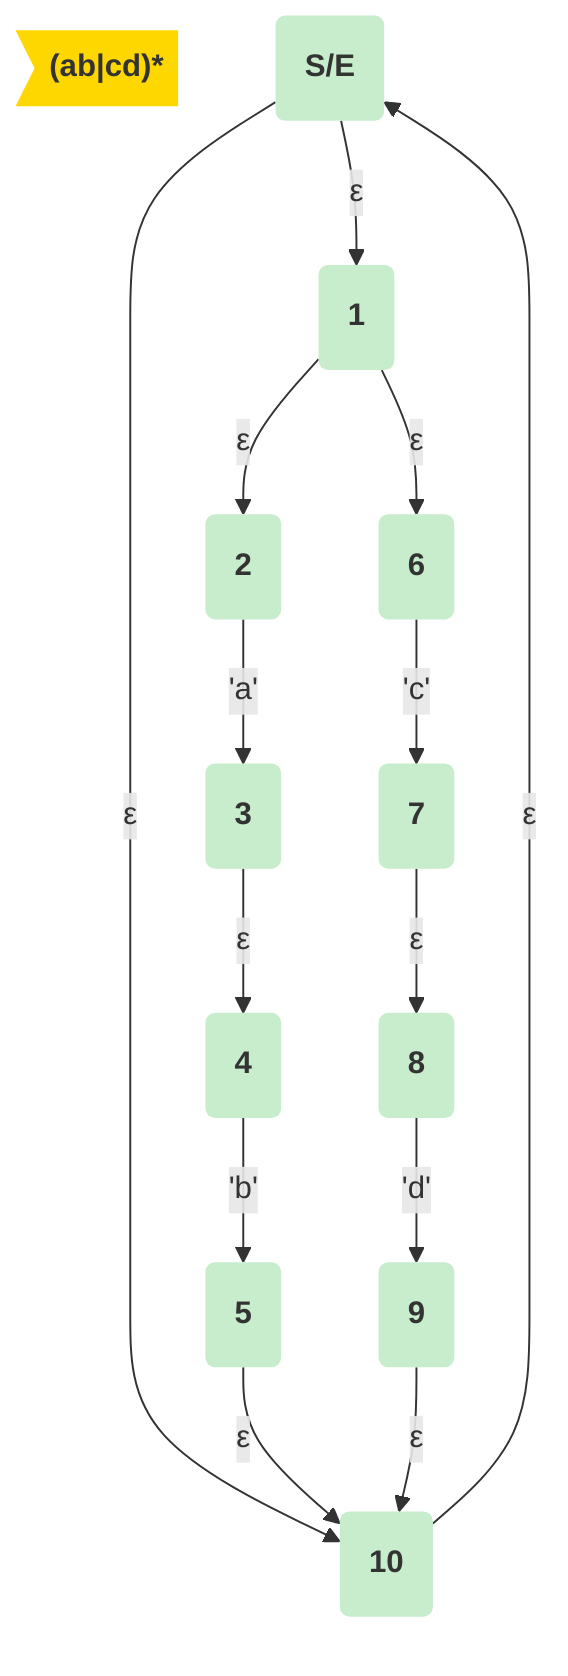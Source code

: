 flowchart
classDef default fill:#C7EDCC,stroke:#993399,stroke-width:0px,text-align:left,font-weight:bold;
classDef titlebarStyle fill:gold;
titlebar>"(ab|cd)*"]
class titlebar titlebarStyle
state0_10("S/E")
state0_4("1")
state0_5("10")
state0_0("2")
state0_6("6")
state0_3("5")
state0_9("9")
state0_1("3")
state0_7("7")
state0_2("4")
state0_8("8")
state0_10 -->|"#949;"|state0_4
state0_10 -->|"#949;"|state0_5
state0_4 -->|"#949;"|state0_0
state0_4 -->|"#949;"|state0_6
state0_5 -->|"#949;"|state0_10
state0_0 -->|"'a'"|state0_1
state0_6 -->|"'c'"|state0_7
state0_1 -->|"#949;"|state0_2
state0_7 -->|"#949;"|state0_8
state0_2 -->|"'b'"|state0_3
state0_8 -->|"'d'"|state0_9
state0_3 -->|"#949;"|state0_5
state0_9 -->|"#949;"|state0_5
